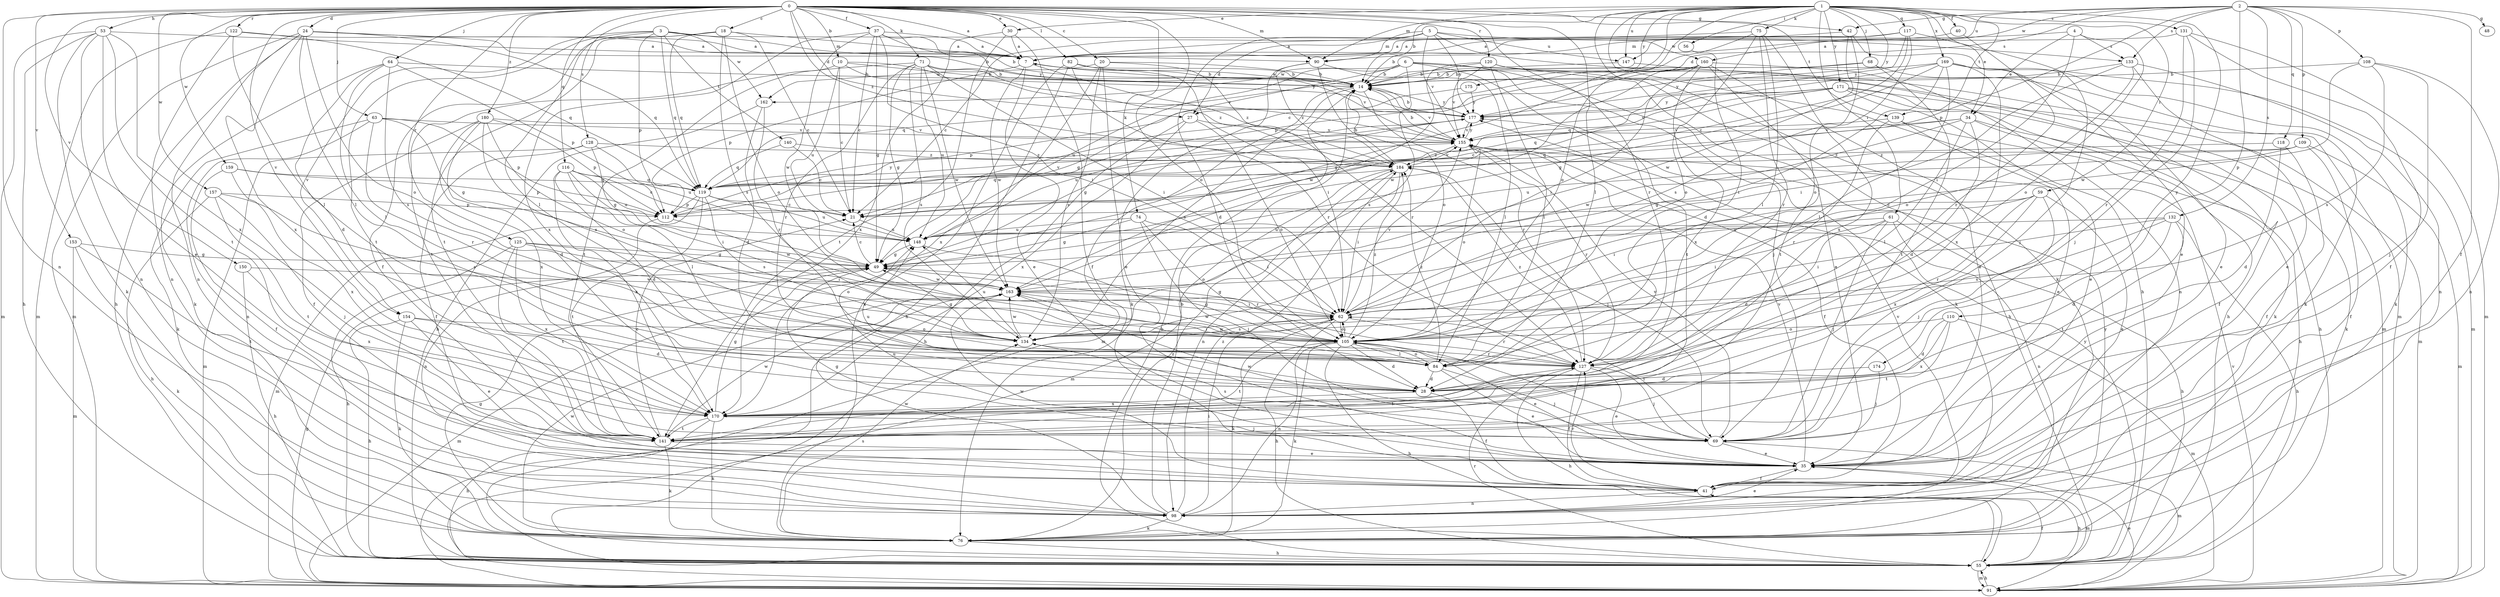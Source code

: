 strict digraph  {
0;
1;
2;
3;
4;
5;
6;
7;
10;
14;
18;
20;
21;
24;
27;
28;
30;
34;
35;
37;
40;
41;
42;
48;
49;
53;
55;
56;
59;
61;
62;
63;
64;
68;
69;
71;
74;
75;
76;
82;
84;
90;
91;
98;
105;
108;
109;
110;
112;
116;
117;
118;
119;
120;
122;
125;
127;
128;
131;
132;
133;
134;
139;
140;
141;
147;
148;
150;
153;
154;
155;
157;
159;
160;
162;
163;
169;
170;
171;
174;
175;
177;
180;
184;
0 -> 7  [label=a];
0 -> 10  [label=b];
0 -> 18  [label=c];
0 -> 20  [label=c];
0 -> 24  [label=d];
0 -> 27  [label=d];
0 -> 30  [label=e];
0 -> 37  [label=f];
0 -> 42  [label=g];
0 -> 53  [label=h];
0 -> 63  [label=j];
0 -> 64  [label=j];
0 -> 71  [label=k];
0 -> 74  [label=k];
0 -> 82  [label=l];
0 -> 84  [label=l];
0 -> 90  [label=m];
0 -> 98  [label=n];
0 -> 105  [label=o];
0 -> 116  [label=q];
0 -> 120  [label=r];
0 -> 122  [label=r];
0 -> 125  [label=r];
0 -> 127  [label=r];
0 -> 128  [label=s];
0 -> 139  [label=t];
0 -> 150  [label=v];
0 -> 153  [label=v];
0 -> 154  [label=v];
0 -> 157  [label=w];
0 -> 159  [label=w];
0 -> 180  [label=z];
0 -> 184  [label=z];
1 -> 14  [label=b];
1 -> 21  [label=c];
1 -> 30  [label=e];
1 -> 34  [label=e];
1 -> 40  [label=f];
1 -> 55  [label=h];
1 -> 56  [label=i];
1 -> 59  [label=i];
1 -> 61  [label=i];
1 -> 68  [label=j];
1 -> 75  [label=k];
1 -> 76  [label=k];
1 -> 90  [label=m];
1 -> 105  [label=o];
1 -> 117  [label=q];
1 -> 131  [label=s];
1 -> 139  [label=t];
1 -> 147  [label=u];
1 -> 169  [label=x];
1 -> 171  [label=y];
1 -> 174  [label=y];
1 -> 175  [label=y];
1 -> 177  [label=y];
2 -> 27  [label=d];
2 -> 41  [label=f];
2 -> 42  [label=g];
2 -> 48  [label=g];
2 -> 108  [label=p];
2 -> 109  [label=p];
2 -> 110  [label=p];
2 -> 112  [label=p];
2 -> 118  [label=q];
2 -> 132  [label=s];
2 -> 133  [label=s];
2 -> 147  [label=u];
2 -> 160  [label=w];
3 -> 84  [label=l];
3 -> 90  [label=m];
3 -> 112  [label=p];
3 -> 119  [label=q];
3 -> 140  [label=t];
3 -> 141  [label=t];
3 -> 154  [label=v];
3 -> 160  [label=w];
3 -> 162  [label=w];
4 -> 34  [label=e];
4 -> 62  [label=i];
4 -> 90  [label=m];
4 -> 105  [label=o];
4 -> 133  [label=s];
5 -> 21  [label=c];
5 -> 27  [label=d];
5 -> 28  [label=d];
5 -> 90  [label=m];
5 -> 91  [label=m];
5 -> 133  [label=s];
5 -> 147  [label=u];
5 -> 155  [label=v];
5 -> 177  [label=y];
6 -> 14  [label=b];
6 -> 49  [label=g];
6 -> 69  [label=j];
6 -> 76  [label=k];
6 -> 91  [label=m];
6 -> 134  [label=s];
6 -> 141  [label=t];
6 -> 148  [label=u];
6 -> 162  [label=w];
7 -> 14  [label=b];
7 -> 35  [label=e];
7 -> 155  [label=v];
7 -> 162  [label=w];
7 -> 163  [label=w];
7 -> 184  [label=z];
10 -> 14  [label=b];
10 -> 21  [label=c];
10 -> 141  [label=t];
10 -> 148  [label=u];
10 -> 155  [label=v];
10 -> 177  [label=y];
14 -> 7  [label=a];
14 -> 91  [label=m];
14 -> 127  [label=r];
14 -> 134  [label=s];
14 -> 155  [label=v];
14 -> 177  [label=y];
18 -> 7  [label=a];
18 -> 21  [label=c];
18 -> 41  [label=f];
18 -> 105  [label=o];
18 -> 119  [label=q];
18 -> 134  [label=s];
18 -> 141  [label=t];
20 -> 14  [label=b];
20 -> 35  [label=e];
20 -> 112  [label=p];
20 -> 127  [label=r];
20 -> 134  [label=s];
20 -> 170  [label=x];
21 -> 148  [label=u];
24 -> 7  [label=a];
24 -> 14  [label=b];
24 -> 55  [label=h];
24 -> 84  [label=l];
24 -> 91  [label=m];
24 -> 98  [label=n];
24 -> 105  [label=o];
24 -> 119  [label=q];
24 -> 170  [label=x];
27 -> 55  [label=h];
27 -> 105  [label=o];
27 -> 155  [label=v];
27 -> 170  [label=x];
28 -> 41  [label=f];
28 -> 148  [label=u];
28 -> 170  [label=x];
30 -> 7  [label=a];
30 -> 41  [label=f];
30 -> 141  [label=t];
30 -> 170  [label=x];
34 -> 28  [label=d];
34 -> 41  [label=f];
34 -> 76  [label=k];
34 -> 84  [label=l];
34 -> 119  [label=q];
34 -> 155  [label=v];
34 -> 163  [label=w];
35 -> 41  [label=f];
35 -> 49  [label=g];
35 -> 91  [label=m];
35 -> 148  [label=u];
35 -> 155  [label=v];
37 -> 7  [label=a];
37 -> 14  [label=b];
37 -> 21  [label=c];
37 -> 49  [label=g];
37 -> 62  [label=i];
37 -> 163  [label=w];
37 -> 170  [label=x];
37 -> 177  [label=y];
40 -> 7  [label=a];
40 -> 127  [label=r];
41 -> 55  [label=h];
41 -> 98  [label=n];
41 -> 127  [label=r];
41 -> 155  [label=v];
41 -> 163  [label=w];
42 -> 7  [label=a];
42 -> 35  [label=e];
42 -> 134  [label=s];
42 -> 163  [label=w];
49 -> 21  [label=c];
49 -> 163  [label=w];
53 -> 7  [label=a];
53 -> 35  [label=e];
53 -> 55  [label=h];
53 -> 76  [label=k];
53 -> 91  [label=m];
53 -> 98  [label=n];
53 -> 141  [label=t];
53 -> 170  [label=x];
55 -> 14  [label=b];
55 -> 41  [label=f];
55 -> 91  [label=m];
55 -> 127  [label=r];
55 -> 177  [label=y];
56 -> 28  [label=d];
59 -> 21  [label=c];
59 -> 35  [label=e];
59 -> 62  [label=i];
59 -> 69  [label=j];
59 -> 127  [label=r];
59 -> 170  [label=x];
61 -> 28  [label=d];
61 -> 55  [label=h];
61 -> 62  [label=i];
61 -> 69  [label=j];
61 -> 98  [label=n];
61 -> 148  [label=u];
62 -> 49  [label=g];
62 -> 55  [label=h];
62 -> 76  [label=k];
62 -> 105  [label=o];
62 -> 127  [label=r];
62 -> 134  [label=s];
62 -> 155  [label=v];
63 -> 49  [label=g];
63 -> 76  [label=k];
63 -> 98  [label=n];
63 -> 112  [label=p];
63 -> 127  [label=r];
63 -> 155  [label=v];
64 -> 14  [label=b];
64 -> 28  [label=d];
64 -> 76  [label=k];
64 -> 84  [label=l];
64 -> 112  [label=p];
64 -> 134  [label=s];
68 -> 14  [label=b];
68 -> 76  [label=k];
68 -> 141  [label=t];
68 -> 177  [label=y];
69 -> 35  [label=e];
69 -> 62  [label=i];
69 -> 91  [label=m];
69 -> 134  [label=s];
69 -> 155  [label=v];
69 -> 163  [label=w];
71 -> 14  [label=b];
71 -> 49  [label=g];
71 -> 62  [label=i];
71 -> 127  [label=r];
71 -> 134  [label=s];
71 -> 141  [label=t];
71 -> 148  [label=u];
71 -> 163  [label=w];
71 -> 184  [label=z];
74 -> 49  [label=g];
74 -> 62  [label=i];
74 -> 69  [label=j];
74 -> 105  [label=o];
74 -> 148  [label=u];
75 -> 7  [label=a];
75 -> 84  [label=l];
75 -> 105  [label=o];
75 -> 112  [label=p];
75 -> 127  [label=r];
75 -> 170  [label=x];
76 -> 49  [label=g];
76 -> 55  [label=h];
76 -> 134  [label=s];
76 -> 163  [label=w];
76 -> 177  [label=y];
76 -> 184  [label=z];
82 -> 14  [label=b];
82 -> 55  [label=h];
82 -> 62  [label=i];
82 -> 76  [label=k];
82 -> 127  [label=r];
84 -> 28  [label=d];
84 -> 35  [label=e];
84 -> 69  [label=j];
84 -> 105  [label=o];
84 -> 163  [label=w];
84 -> 184  [label=z];
90 -> 76  [label=k];
90 -> 84  [label=l];
90 -> 105  [label=o];
90 -> 184  [label=z];
91 -> 35  [label=e];
91 -> 49  [label=g];
91 -> 55  [label=h];
91 -> 155  [label=v];
98 -> 14  [label=b];
98 -> 35  [label=e];
98 -> 62  [label=i];
98 -> 76  [label=k];
98 -> 163  [label=w];
98 -> 184  [label=z];
105 -> 28  [label=d];
105 -> 35  [label=e];
105 -> 49  [label=g];
105 -> 55  [label=h];
105 -> 62  [label=i];
105 -> 69  [label=j];
105 -> 76  [label=k];
105 -> 84  [label=l];
105 -> 98  [label=n];
105 -> 141  [label=t];
105 -> 163  [label=w];
105 -> 184  [label=z];
108 -> 14  [label=b];
108 -> 69  [label=j];
108 -> 98  [label=n];
108 -> 134  [label=s];
108 -> 163  [label=w];
109 -> 41  [label=f];
109 -> 49  [label=g];
109 -> 91  [label=m];
109 -> 148  [label=u];
109 -> 184  [label=z];
110 -> 28  [label=d];
110 -> 91  [label=m];
110 -> 105  [label=o];
110 -> 141  [label=t];
110 -> 170  [label=x];
112 -> 98  [label=n];
112 -> 163  [label=w];
112 -> 177  [label=y];
116 -> 21  [label=c];
116 -> 28  [label=d];
116 -> 62  [label=i];
116 -> 84  [label=l];
116 -> 119  [label=q];
116 -> 148  [label=u];
116 -> 170  [label=x];
117 -> 7  [label=a];
117 -> 14  [label=b];
117 -> 21  [label=c];
117 -> 69  [label=j];
117 -> 105  [label=o];
117 -> 177  [label=y];
118 -> 28  [label=d];
118 -> 41  [label=f];
118 -> 184  [label=z];
119 -> 21  [label=c];
119 -> 91  [label=m];
119 -> 112  [label=p];
119 -> 134  [label=s];
119 -> 141  [label=t];
119 -> 148  [label=u];
119 -> 155  [label=v];
120 -> 14  [label=b];
120 -> 35  [label=e];
120 -> 55  [label=h];
120 -> 84  [label=l];
120 -> 155  [label=v];
120 -> 163  [label=w];
122 -> 7  [label=a];
122 -> 84  [label=l];
122 -> 91  [label=m];
122 -> 98  [label=n];
122 -> 119  [label=q];
125 -> 49  [label=g];
125 -> 55  [label=h];
125 -> 62  [label=i];
125 -> 105  [label=o];
125 -> 141  [label=t];
125 -> 170  [label=x];
127 -> 35  [label=e];
127 -> 41  [label=f];
127 -> 55  [label=h];
127 -> 69  [label=j];
127 -> 141  [label=t];
127 -> 184  [label=z];
128 -> 41  [label=f];
128 -> 49  [label=g];
128 -> 91  [label=m];
128 -> 148  [label=u];
128 -> 184  [label=z];
131 -> 7  [label=a];
131 -> 41  [label=f];
131 -> 69  [label=j];
131 -> 91  [label=m];
131 -> 127  [label=r];
132 -> 28  [label=d];
132 -> 55  [label=h];
132 -> 62  [label=i];
132 -> 134  [label=s];
132 -> 141  [label=t];
132 -> 148  [label=u];
133 -> 14  [label=b];
133 -> 35  [label=e];
133 -> 62  [label=i];
133 -> 98  [label=n];
133 -> 105  [label=o];
134 -> 49  [label=g];
134 -> 62  [label=i];
134 -> 127  [label=r];
134 -> 148  [label=u];
134 -> 163  [label=w];
139 -> 35  [label=e];
139 -> 55  [label=h];
139 -> 127  [label=r];
139 -> 155  [label=v];
140 -> 21  [label=c];
140 -> 119  [label=q];
140 -> 184  [label=z];
141 -> 21  [label=c];
141 -> 35  [label=e];
141 -> 76  [label=k];
141 -> 163  [label=w];
147 -> 55  [label=h];
147 -> 119  [label=q];
148 -> 49  [label=g];
148 -> 127  [label=r];
150 -> 55  [label=h];
150 -> 163  [label=w];
150 -> 170  [label=x];
153 -> 49  [label=g];
153 -> 76  [label=k];
153 -> 91  [label=m];
153 -> 141  [label=t];
154 -> 28  [label=d];
154 -> 35  [label=e];
154 -> 55  [label=h];
154 -> 76  [label=k];
154 -> 105  [label=o];
155 -> 14  [label=b];
155 -> 41  [label=f];
155 -> 105  [label=o];
155 -> 127  [label=r];
155 -> 177  [label=y];
155 -> 184  [label=z];
157 -> 55  [label=h];
157 -> 69  [label=j];
157 -> 112  [label=p];
157 -> 134  [label=s];
157 -> 141  [label=t];
159 -> 41  [label=f];
159 -> 112  [label=p];
159 -> 119  [label=q];
159 -> 170  [label=x];
160 -> 14  [label=b];
160 -> 35  [label=e];
160 -> 49  [label=g];
160 -> 62  [label=i];
160 -> 98  [label=n];
160 -> 141  [label=t];
160 -> 163  [label=w];
160 -> 170  [label=x];
162 -> 28  [label=d];
162 -> 55  [label=h];
162 -> 127  [label=r];
163 -> 62  [label=i];
163 -> 91  [label=m];
169 -> 14  [label=b];
169 -> 35  [label=e];
169 -> 49  [label=g];
169 -> 62  [label=i];
169 -> 76  [label=k];
169 -> 84  [label=l];
169 -> 91  [label=m];
169 -> 119  [label=q];
169 -> 170  [label=x];
170 -> 49  [label=g];
170 -> 55  [label=h];
170 -> 69  [label=j];
170 -> 76  [label=k];
170 -> 141  [label=t];
171 -> 21  [label=c];
171 -> 35  [label=e];
171 -> 55  [label=h];
171 -> 76  [label=k];
171 -> 91  [label=m];
171 -> 119  [label=q];
171 -> 155  [label=v];
171 -> 177  [label=y];
174 -> 28  [label=d];
174 -> 69  [label=j];
175 -> 112  [label=p];
175 -> 177  [label=y];
177 -> 14  [label=b];
177 -> 49  [label=g];
177 -> 148  [label=u];
177 -> 155  [label=v];
180 -> 28  [label=d];
180 -> 41  [label=f];
180 -> 105  [label=o];
180 -> 112  [label=p];
180 -> 134  [label=s];
180 -> 155  [label=v];
180 -> 170  [label=x];
184 -> 14  [label=b];
184 -> 62  [label=i];
184 -> 69  [label=j];
184 -> 91  [label=m];
184 -> 98  [label=n];
184 -> 119  [label=q];
184 -> 155  [label=v];
}
